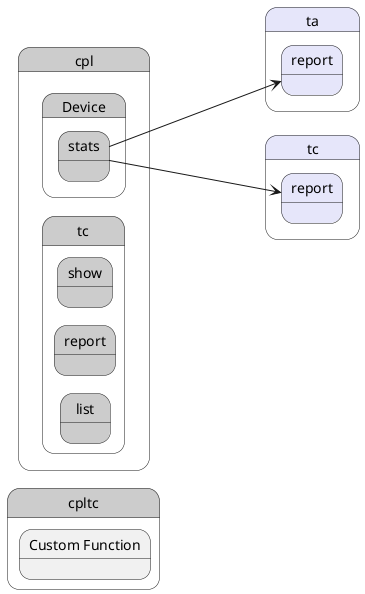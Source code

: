 @startuml
left to right direction


state "cpl" as cpl #cccccc {
state "tc" as cpltc #cccccc {
}
}


state "cpltc" as pstatename #cccccc {
    state "Custom Function" as tcfunction {
    }
}

        state "cpl" as cpl #cccccc {
state "tc" as cpltc #cccccc {
state "list" as cpltclist #cccccc {
}
}
}


        state "cpl" as cpl #cccccc {
state "tc" as cpltc #cccccc {
state "report" as cpltcreport #cccccc {
}
}
}


        state "cpl" as cpl #cccccc {
state "tc" as cpltc #cccccc {
state "show" as cpltcshow #cccccc {
}
}
}





        state "cpl" as cpl #cccccc {
state "Device" as cpldevice #cccccc {
state "stats" as cpldevicestats #cccccc {
}
}
}

        
    state "ta" as ta #lavender {
state "report" as tareport #lavender {
}
}

    cpldevicestats ---> tareport
  
    state "tc" as tc #lavender {
state "report" as tcreport #lavender {
}
}

    cpldevicestats ---> tcreport
  



@enduml
